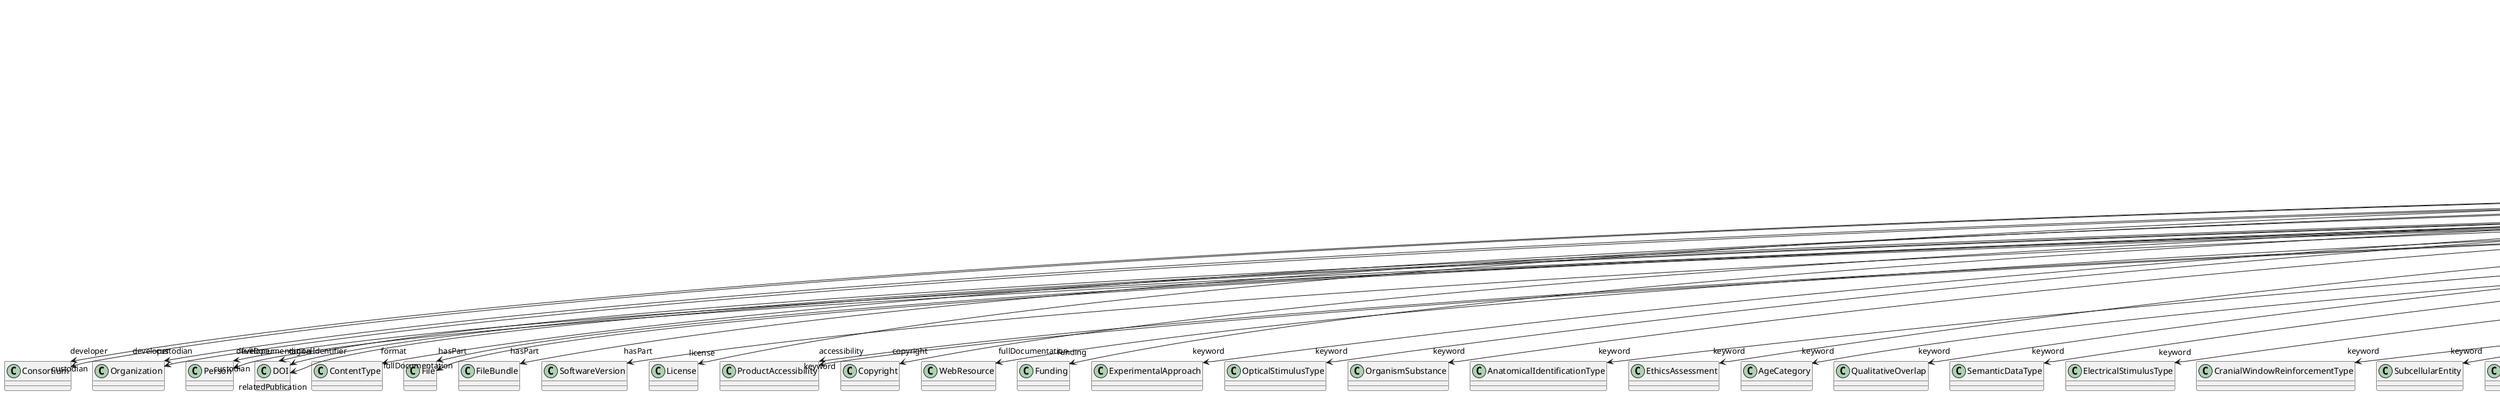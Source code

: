 @startuml
class WorkflowRecipeVersion {
+developer
+digitalIdentifier
+format
+hasPart
+isAlternativeVersionOf
+isNewVersionOf
+license
+accessibility
+copyright
+custodian
+description
+fullDocumentation
+fullName
+funding
+homepage
+howToCite
+keyword
+otherContribution
+relatedPublication
+releaseDate
+repository
+shortName
+supportChannel
+versionIdentifier
+versionInnovation

}
WorkflowRecipeVersion -d-> "developer" Consortium
WorkflowRecipeVersion -d-> "developer" Organization
WorkflowRecipeVersion -d-> "developer" Person
WorkflowRecipeVersion -d-> "digitalIdentifier" DOI
WorkflowRecipeVersion -d-> "format" ContentType
WorkflowRecipeVersion -d-> "hasPart" WorkflowRecipeVersion
WorkflowRecipeVersion -d-> "hasPart" File
WorkflowRecipeVersion -d-> "hasPart" FileBundle
WorkflowRecipeVersion -d-> "hasPart" SoftwareVersion
WorkflowRecipeVersion -d-> "isAlternativeVersionOf" WorkflowRecipeVersion
WorkflowRecipeVersion -d-> "isNewVersionOf" WorkflowRecipeVersion
WorkflowRecipeVersion -d-> "license" License
WorkflowRecipeVersion -d-> "accessibility" ProductAccessibility
WorkflowRecipeVersion -d-> "copyright" Copyright
WorkflowRecipeVersion -d-> "custodian" Consortium
WorkflowRecipeVersion -d-> "custodian" Organization
WorkflowRecipeVersion -d-> "custodian" Person
WorkflowRecipeVersion -d-> "fullDocumentation" DOI
WorkflowRecipeVersion -d-> "fullDocumentation" File
WorkflowRecipeVersion -d-> "fullDocumentation" WebResource
WorkflowRecipeVersion -d-> "funding" Funding
WorkflowRecipeVersion -d-> "keyword" ExperimentalApproach
WorkflowRecipeVersion -d-> "keyword" OpticalStimulusType
WorkflowRecipeVersion -d-> "keyword" OrganismSubstance
WorkflowRecipeVersion -d-> "keyword" AnatomicalIdentificationType
WorkflowRecipeVersion -d-> "keyword" EthicsAssessment
WorkflowRecipeVersion -d-> "keyword" ProductAccessibility
WorkflowRecipeVersion -d-> "keyword" AgeCategory
WorkflowRecipeVersion -d-> "keyword" QualitativeOverlap
WorkflowRecipeVersion -d-> "keyword" SemanticDataType
WorkflowRecipeVersion -d-> "keyword" ElectricalStimulusType
WorkflowRecipeVersion -d-> "keyword" CranialWindowReinforcementType
WorkflowRecipeVersion -d-> "keyword" SubcellularEntity
WorkflowRecipeVersion -d-> "keyword" AuditoryStimulusType
WorkflowRecipeVersion -d-> "keyword" TissueSampleType
WorkflowRecipeVersion -d-> "keyword" OlfactoryStimulusType
WorkflowRecipeVersion -d-> "keyword" DiseaseModel
WorkflowRecipeVersion -d-> "keyword" ContributionType
WorkflowRecipeVersion -d-> "keyword" AtlasType
WorkflowRecipeVersion -d-> "keyword" MeasuredSignalType
WorkflowRecipeVersion -d-> "keyword" ActionStatusType
WorkflowRecipeVersion -d-> "keyword" Disease
WorkflowRecipeVersion -d-> "keyword" Service
WorkflowRecipeVersion -d-> "keyword" AnatomicalAxesOrientation
WorkflowRecipeVersion -d-> "keyword" Species
WorkflowRecipeVersion -d-> "keyword" TypeOfUncertainty
WorkflowRecipeVersion -d-> "keyword" Laterality
WorkflowRecipeVersion -d-> "keyword" CranialWindowConstructionType
WorkflowRecipeVersion -d-> "keyword" OperatingDevice
WorkflowRecipeVersion -d-> "keyword" ModelScope
WorkflowRecipeVersion -d-> "keyword" UBERONParcellation
WorkflowRecipeVersion -d-> "keyword" PatchClampVariation
WorkflowRecipeVersion -d-> "keyword" BreedingType
WorkflowRecipeVersion -d-> "keyword" Language
WorkflowRecipeVersion -d-> "keyword" SoftwareApplicationCategory
WorkflowRecipeVersion -d-> "keyword" MeasuredQuantity
WorkflowRecipeVersion -d-> "keyword" BiologicalOrder
WorkflowRecipeVersion -d-> "keyword" MetaDataModelType
WorkflowRecipeVersion -d-> "keyword" Terminology
WorkflowRecipeVersion -d-> "keyword" DeviceType
WorkflowRecipeVersion -d-> "keyword" CriteriaQualityType
WorkflowRecipeVersion -d-> "keyword" AnatomicalPlane
WorkflowRecipeVersion -d-> "keyword" BiologicalProcess
WorkflowRecipeVersion -d-> "keyword" CellType
WorkflowRecipeVersion -d-> "keyword" OrganismSystem
WorkflowRecipeVersion -d-> "keyword" PreparationType
WorkflowRecipeVersion -d-> "keyword" LearningResourceType
WorkflowRecipeVersion -d-> "keyword" StimulationApproach
WorkflowRecipeVersion -d-> "keyword" Organ
WorkflowRecipeVersion -d-> "keyword" DifferenceMeasure
WorkflowRecipeVersion -d-> "keyword" SetupType
WorkflowRecipeVersion -d-> "keyword" GeneticStrainType
WorkflowRecipeVersion -d-> "keyword" CellCultureType
WorkflowRecipeVersion -d-> "keyword" Handedness
WorkflowRecipeVersion -d-> "keyword" MolecularEntity
WorkflowRecipeVersion -d-> "keyword" OperatingSystem
WorkflowRecipeVersion -d-> "keyword" FileBundleGrouping
WorkflowRecipeVersion -d-> "keyword" ModelAbstractionLevel
WorkflowRecipeVersion -d-> "keyword" FileRepositoryType
WorkflowRecipeVersion -d-> "keyword" FileUsageRole
WorkflowRecipeVersion -d-> "keyword" BiologicalSex
WorkflowRecipeVersion -d-> "keyword" SoftwareFeature
WorkflowRecipeVersion -d-> "keyword" TissueSampleAttribute
WorkflowRecipeVersion -d-> "keyword" GustatoryStimulusType
WorkflowRecipeVersion -d-> "keyword" ProgrammingLanguage
WorkflowRecipeVersion -d-> "keyword" StimulationTechnique
WorkflowRecipeVersion -d-> "keyword" Technique
WorkflowRecipeVersion -d-> "keyword" DataType
WorkflowRecipeVersion -d-> "keyword" AnalysisTechnique
WorkflowRecipeVersion -d-> "keyword" Colormap
WorkflowRecipeVersion -d-> "keyword" AnnotationType
WorkflowRecipeVersion -d-> "keyword" SubjectAttribute
WorkflowRecipeVersion -d-> "keyword" VisualStimulusType
WorkflowRecipeVersion -d-> "keyword" UnitOfMeasurement
WorkflowRecipeVersion -d-> "keyword" ChemicalMixtureType
WorkflowRecipeVersion -d-> "keyword" TactileStimulusType
WorkflowRecipeVersion -d-> "keyword" TermSuggestion
WorkflowRecipeVersion -d-> "keyword" AnnotationCriteriaType
WorkflowRecipeVersion -d-> "keyword" EducationalLevel
WorkflowRecipeVersion -d-> "otherContribution" Contribution
WorkflowRecipeVersion -d-> "relatedPublication" ISSN
WorkflowRecipeVersion -d-> "relatedPublication" DOI
WorkflowRecipeVersion -d-> "relatedPublication" HANDLE
WorkflowRecipeVersion -d-> "relatedPublication" ISBN
WorkflowRecipeVersion -d-> "relatedPublication" Chapter
WorkflowRecipeVersion -d-> "relatedPublication" ScholarlyArticle
WorkflowRecipeVersion -d-> "relatedPublication" Book
WorkflowRecipeVersion -d-> "repository" FileRepository

@enduml